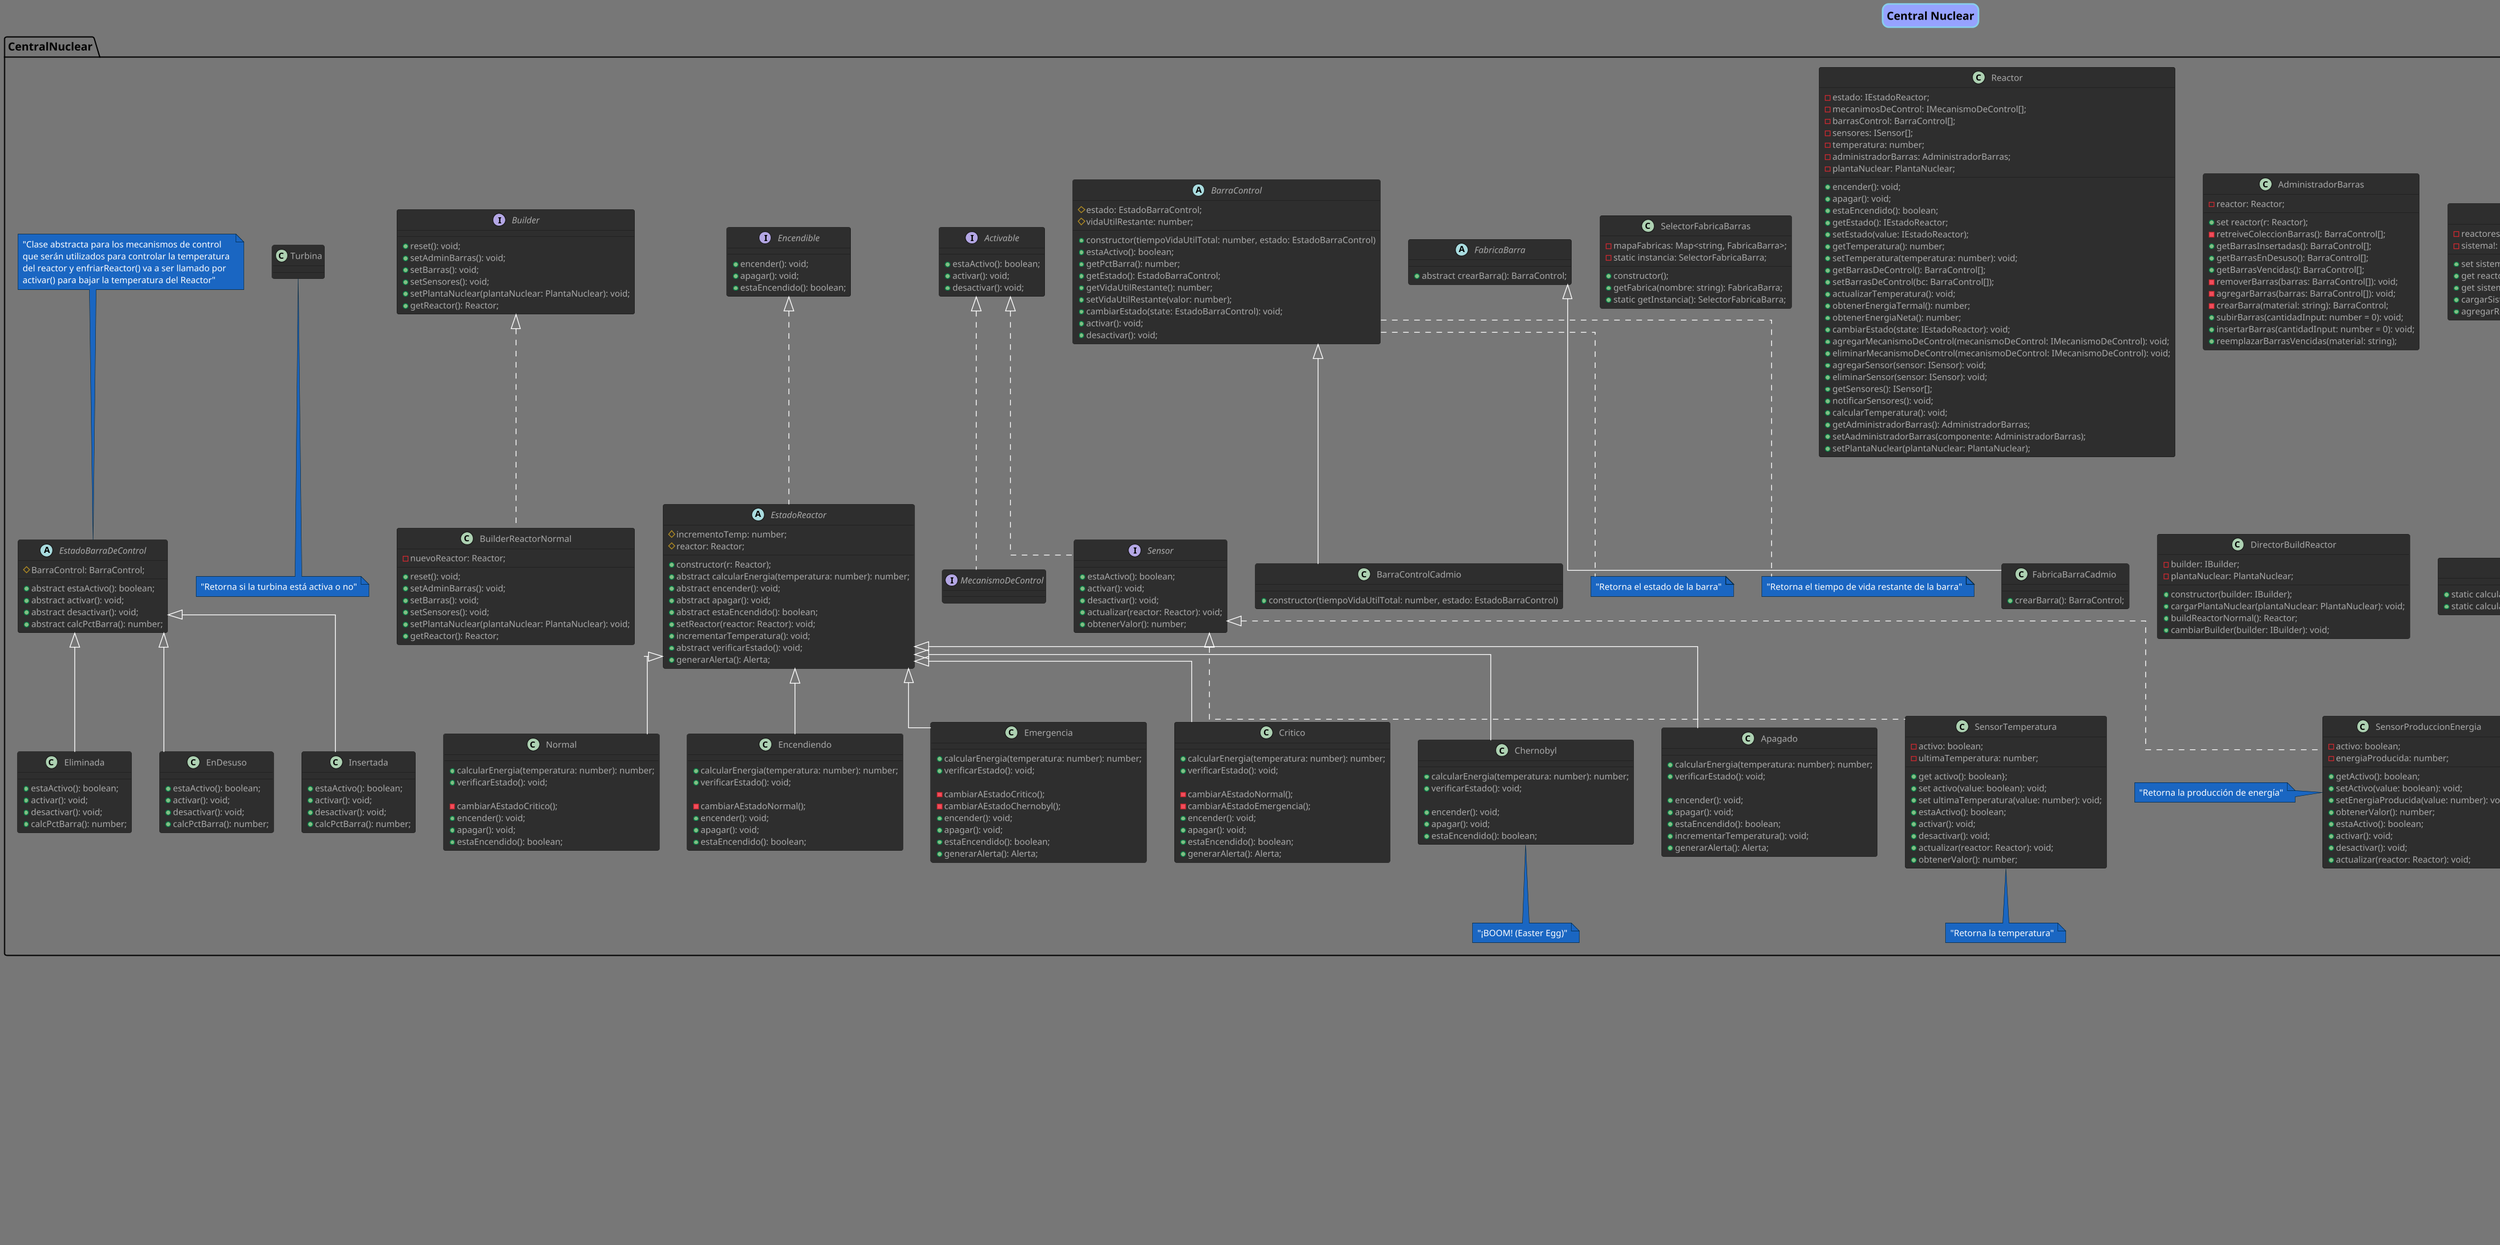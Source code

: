 @startuml TP

title "Central Nuclear"
!theme reddress-darkblue
scale 1.3

skinparam titleBorderRoundCorner 15
skinparam titleBorderThickness 2
skinparam titleBorderColor skyBlue
skinparam titleBackgroundColor #96a2ff


package CentralNuclear {

abstract class EstadoBarraDeControl {
    #BarraControl: BarraControl;

    +abstract estaActivo(): boolean;
    +abstract activar(): void;
    +abstract desactivar(): void;
    +abstract calcPctBarra(): number;
}

class Eliminada {
    +estaActivo(): boolean;
    +activar(): void;
    +desactivar(): void;
    +calcPctBarra(): number;
}

class EnDesuso {
    +estaActivo(): boolean;
    +activar(): void;
    +desactivar(): void;
    +calcPctBarra(): number;
}

class Insertada {
    +estaActivo(): boolean;
    +activar(): void;
    +desactivar(): void;
    +calcPctBarra(): number;
}

abstract class FabricaBarra {
    +abstract crearBarra(): BarraControl;
}

class FabricaBarraCadmio {
    +crearBarra(): BarraControl;
}

class SelectorFabricaBarras {
    -mapaFabricas: Map<string, FabricaBarra>;
    -static instancia: SelectorFabricaBarra;

    +constructor();
    +getFabrica(nombre: string): FabricaBarra;
    +static getInstancia(): SelectorFabricaBarra;
}

abstract class BarraControl {
    #estado: EstadoBarraControl;
    #vidaUtilRestante: number;

    +constructor(tiempoVidaUtilTotal: number, estado: EstadoBarraControl)
    +estaActivo(): boolean;
    +getPctBarra(): number;
    +getEstado(): EstadoBarraControl;
    +getVidaUtilRestante(): number;
    +setVidaUtilRestante(valor: number);
    +cambiarEstado(state: EstadoBarraControl): void;
    +activar(): void;
    +desactivar(): void;
}

class BarraControlCadmio {
    +constructor(tiempoVidaUtilTotal: number, estado: EstadoBarraControl)
}

interface Activable {
    +estaActivo(): boolean;
    +activar(): void;
    +desactivar(): void;
}

interface Encendible {
    +encender(): void;
    +apagar(): void;
    +estaEncendido(): boolean;
}

interface MecanismoDeControl {

}

interface Sensor {
    +estaActivo(): boolean;
    +activar(): void;
    +desactivar(): void;
    +actualizar(reactor: Reactor): void;
    +obtenerValor(): number;
}

class Reactor {
    -estado: IEstadoReactor;
    -mecanimosDeControl: IMecanismoDeControl[];
    -barrasControl: BarraControl[];
    -sensores: ISensor[];
    -temperatura: number;
    -administradorBarras: AdministradorBarras;
    -plantaNuclear: PlantaNuclear;

    +encender(): void;
    +apagar(): void;
    +estaEncendido(): boolean;
    +getEstado(): IEstadoReactor;
    +setEstado(value: IEstadoReactor);
    +getTemperatura(): number;
    +setTemperatura(temperatura: number): void;
    +getBarrasDeControl(): BarraControl[];
    +setBarrasDeControl(bc: BarraControl[]);
    +actualizarTemperatura(): void;
    +obtenerEnergiaTermal(): number;
    +obtenerEnergiaNeta(): number;
    +cambiarEstado(state: IEstadoReactor): void;
    +agregarMecanismoDeControl(mecanismoDeControl: IMecanismoDeControl): void;
    +eliminarMecanismoDeControl(mecanismoDeControl: IMecanismoDeControl): void;
    +agregarSensor(sensor: ISensor): void;
    +eliminarSensor(sensor: ISensor): void;
    +getSensores(): ISensor[];
    +notificarSensores(): void;
    +calcularTemperatura(): void;
    +getAdministradorBarras(): AdministradorBarras;
    +setAadministradorBarras(componente: AdministradorBarras);
    +setPlantaNuclear(plantaNuclear: PlantaNuclear);
}

class AdministradorBarras {
    -reactor: Reactor;

    +set reactor(r: Reactor);
    -retreiveColeccionBarras(): BarraControl[];
    +getBarrasInsertadas(): BarraControl[];
    +getBarrasEnDesuso(): BarraControl[];
    +getBarrasVencidas(): BarraControl[];
    -removerBarras(barras: BarraControl[]): void;
    -agregarBarras(barras: BarraControl[]): void;
    -crearBarra(material: string): BarraControl;
    +subirBarras(cantidadInput: number = 0): void;
    +insertarBarras(cantidadInput: number = 0): void;
    +reemplazarBarrasVencidas(material: string);
}

interface Builder {
    +reset(): void;
    +setAdminBarras(): void;
    +setBarras(): void;
    +setSensores(): void;
    +setPlantaNuclear(plantaNuclear: PlantaNuclear): void;
    +getReactor(): Reactor;
}

class DirectorBuildReactor {
    -builder: IBuilder;
    -plantaNuclear: PlantaNuclear;

    +constructor(builder: IBuilder);
    +cargarPlantaNuclear(plantaNuclear: PlantaNuclear): void;
    +buildReactorNormal(): Reactor;
    +cambiarBuilder(builder: IBuilder): void;
}

class BuilderReactorNormal {
    -nuevoReactor: Reactor;

    +reset(): void;
    +setAdminBarras(): void;
    +setBarras(): void;
    +setSensores(): void;
    +setPlantaNuclear(plantaNuclear: PlantaNuclear): void;
    +getReactor(): Reactor;
}

abstract class EstadoReactor {
    #incrementoTemp: number;
    #reactor: Reactor;

    +constructor(r: Reactor);
    +abstract calcularEnergia(temperatura: number): number;
    +abstract encender(): void;
    +abstract apagar(): void;
    +abstract estaEncendido(): boolean;
    +setReactor(reactor: Reactor): void;
    +incrementarTemperatura(): void;
    +abstract verificarEstado(): void;
    +generarAlerta(): Alerta;
}

class Normal {
    +calcularEnergia(temperatura: number): number;
    +verificarEstado(): void;

    -cambiarAEstadoCritico();
    +encender(): void;
    +apagar(): void;
    +estaEncendido(): boolean;
}

class Encendiendo {
    +calcularEnergia(temperatura: number): number;
    +verificarEstado(): void;

    -cambiarAEstadoNormal();
    +encender(): void;
    +apagar(): void;
    +estaEncendido(): boolean;
}

class Emergencia {
    +calcularEnergia(temperatura: number): number;
    +verificarEstado(): void;

    -cambiarAEstadoCritico();
    -cambiarAEstadoChernobyl();
    +encender(): void;
    +apagar(): void;
    +estaEncendido(): boolean;
    +generarAlerta(): Alerta;
}

class Critico {
    +calcularEnergia(temperatura: number): number;
    +verificarEstado(): void;

    -cambiarAEstadoNormal();
    -cambiarAEstadoEmergencia();
    +encender(): void;
    +apagar(): void;
    +estaEncendido(): boolean;
    +generarAlerta(): Alerta;
}

class Chernobyl {
    +calcularEnergia(temperatura: number): number;
    +verificarEstado(): void;

    +encender(): void;
    +apagar(): void;
    +estaEncendido(): boolean;
}

class Apagado {
    +calcularEnergia(temperatura: number): number;
    +verificarEstado(): void;

    +encender(): void;
    +apagar(): void;
    +estaEncendido(): boolean;
    +incrementarTemperatura(): void;
    +generarAlerta(): Alerta;
}

class Energia {
    +static calcularEnergiaTermal(temp: number): number;
    +static calcularEnergiaNeta(energiaTermal: number): number;
}

class SensorProduccionEnergia {
    -activo: boolean;
    -energiaProducida: number;

    +getActivo(): boolean;
    +setActivo(value: boolean): void;
    +setEnergiaProducida(value: number): void;
    +obtenerValor(): number;
    +estaActivo(): boolean;
    +activar(): void;
    +desactivar(): void;
    +actualizar(reactor: Reactor): void;
}

class SensorTemperatura {
    -activo: boolean;
    -ultimaTemperatura: number;

    +get activo(): boolean};
    +set activo(value: boolean): void;
    +set ultimaTemperatura(value: number): void;
    +estaActivo(): boolean;
    +activar(): void;
    +desactivar(): void;
    +actualizar(reactor: Reactor): void;
    +obtenerValor(): number;
}

class Turbina {

}

class PlantaNuclear {
    -reactores: Reactor[];
    -sistema!: Sistema;
    
    +set sistema(sistema: Sistema): void;
    +get reactores(): Reactor[] ;
    +get sistema(): Sistema;
    +cargarSistema(sistema: Sistema): void;
    +agregarReactores(reactores: Reactor[]): void;
}

class ComprobadorSalud {
    -estaEncendido(reactor: Reactor): boolean;
    -tieneTemperaturaSegura(reactor: Reactor): boolean;
    -produceEnergiaEnRango(reactor: Reactor): boolean;
}


'Relaciones
EstadoBarraDeControl <|-- Eliminada
EstadoBarraDeControl <|-- EnDesuso
EstadoBarraDeControl <|-- Insertada
FabricaBarra <|-- FabricaBarraCadmio
BarraControl <|-- BarraControlCadmio

Activable <|.. MecanismoDeControl
Activable <|.. Sensor

Builder <|.. BuilderReactorNormal

Encendible <|.. EstadoReactor
EstadoReactor <|-- Normal
EstadoReactor <|-- Encendiendo
EstadoReactor <|-- Emergencia
EstadoReactor <|-- Critico
EstadoReactor <|-- Chernobyl
EstadoReactor <|-- Apagado

Sensor <|.. SensorProduccionEnergia
Sensor <|.. SensorTemperatura

'Notas
note bottom of SensorTemperatura: "Retorna la temperatura"
note left of SensorProduccionEnergia: "Retorna la producción de energía"
note bottom of BarraControl: "Retorna el estado de la barra"
note bottom of BarraControl: "Retorna el tiempo de vida restante de la barra"
note bottom of Turbina: "Retorna si la turbina está activa o no"
note bottom of Chernobyl: "¡BOOM! (Easter Egg)"
note right of PlantaNuclear: "Contiene los reactores y el software que contiene los operadores"
note top of EstadoBarraDeControl: "Clase abstracta para los mecanismos de control \nque serán utilizados para controlar la temperatura \ndel reactor y enfriarReactor() va a ser llamado por \nactivar() para bajar la temperatura del Reactor"

}

package Software {
skinparam Linetype ortho

interface Command {
    +ejecutar(comando: Command): void
}

class ApagarReactor {
    +ejecutar(comando: Command): void
}

class EncenderReactor {
    +ejecutar(comando: Command): void
}

class InsertarBarraDeControl {
    +ejecutar(comando: Command): void
}

class ObtenerInformacionReactor {
    +ejecutar(comando: Command): void
}

class ReportarEstado {
    +ejecutar(comando: Command): void
}

class SacarBarraDeControl {
    +ejecutar(comando: Command): void
}

abstract class Alerta {
    #tipoAlerta: TipoAlerta;
    #date: Date;
    #suscriptores: IEmpleado[];

    +constructor(tipoAlerta: TipoAlerta)
    +abstract obtenerMensajeDeAlerta(): String;
    +getTipoAlerta(): TipoAlerta;
    +setTipoAlerta(value: TipoAlerta);
    +getDate(): Date;
    +setDate(value: Date);
    +toString(): String;
    +agregarSuscriptor(suscriptor: IEmpleado): void;
    +removerSuscriptor(suscriptor: IEmpleado): void;
    +notificar(): void;
}

class AlertaApagado {
    -static instance: AlertaApagado;

    -constructor(TipoAlerta: TipoAlerta);
    +static getInstance(): AlertaApagado;
    +obtenerMensajeDeAlerta(): String;
}

class AlertaCritica {
    -static instance: AlertaCritica;

    -constructor(TipoAlerta: TipoAlerta);
    +static getInstance(): AlertaCritica;
    +obtenerMensajeDeAlerta(): String;
}

class AlertaEstandar {
    -static instance: AlertaEstandar;

    -constructor(TipoAlerta: TipoAlerta);
    +static getInstance(): AlertaEstandar;
    +obtenerMensajeDeAlerta(): String;
}

interface IGeneradorDeAlertas {
    
}

class GeneradorAlertaApagado {
    +static generarAlerta(): Alerta;
}

class GeneradorAlertaCritica {
    +static generarAlerta(): Alerta;
}

class GeneradorAlertaEstandar {
    +static generarAlerta(): Alerta;
}

enum TipoAlerta {
    CRITICA,
    ESTANDAR,
    APAGADO,
}

interface Empleado {
    +notificar(a: Alerta): void;
}

class Operario {
    -nombre : String;
    -reactor: Reactor;

    +constructor(reactor: Reactor, nombre : String);
    +realizarOperacion(comando: Command): void;
    +notificar(a: Alerta): void;
}

class Supervisor {
    +notificar(a: Alerta): void;
}

class Sistema {
    -plantaNuclear: PlantaNuclear;

    +constructor(plantaNuclear: PlantaNuclear);
    +cargarPlanta(planta: PlantaNuclear): void;
    +actualizar(r: Reactor): void;
    +actualizarTodo(): void;
    +init(): void;
}


' Relaciones
Command <|.. ApagarReactor
Command <|.. EncenderReactor
Command <|.. InsertarBarraDeControl
Command <|.u. ObtenerInformacionReactor
Command <|.u. ReportarEstado
Command <|.u. SacarBarraDeControl

Operario ----> Command

Alerta <|-- AlertaApagado
Alerta <|-- AlertaCritica
Alerta <|-- AlertaEstandar
Alerta -l[hidden]- TipoAlerta
Alerta <-- Empleado

IGeneradorDeAlertas <|.u. GeneradorAlertaApagado
IGeneradorDeAlertas <|.u. GeneradorAlertaCritica
IGeneradorDeAlertas <|.u. GeneradorAlertaEstandar

GeneradorAlertaApagado -u-> AlertaApagado
GeneradorAlertaCritica -u-> AlertaCritica
GeneradorAlertaEstandar -u-> AlertaEstandar

Empleado <|.. Operario
Empleado <|.. Supervisor
Sistema -r-* PlantaNuclear

@enduml
